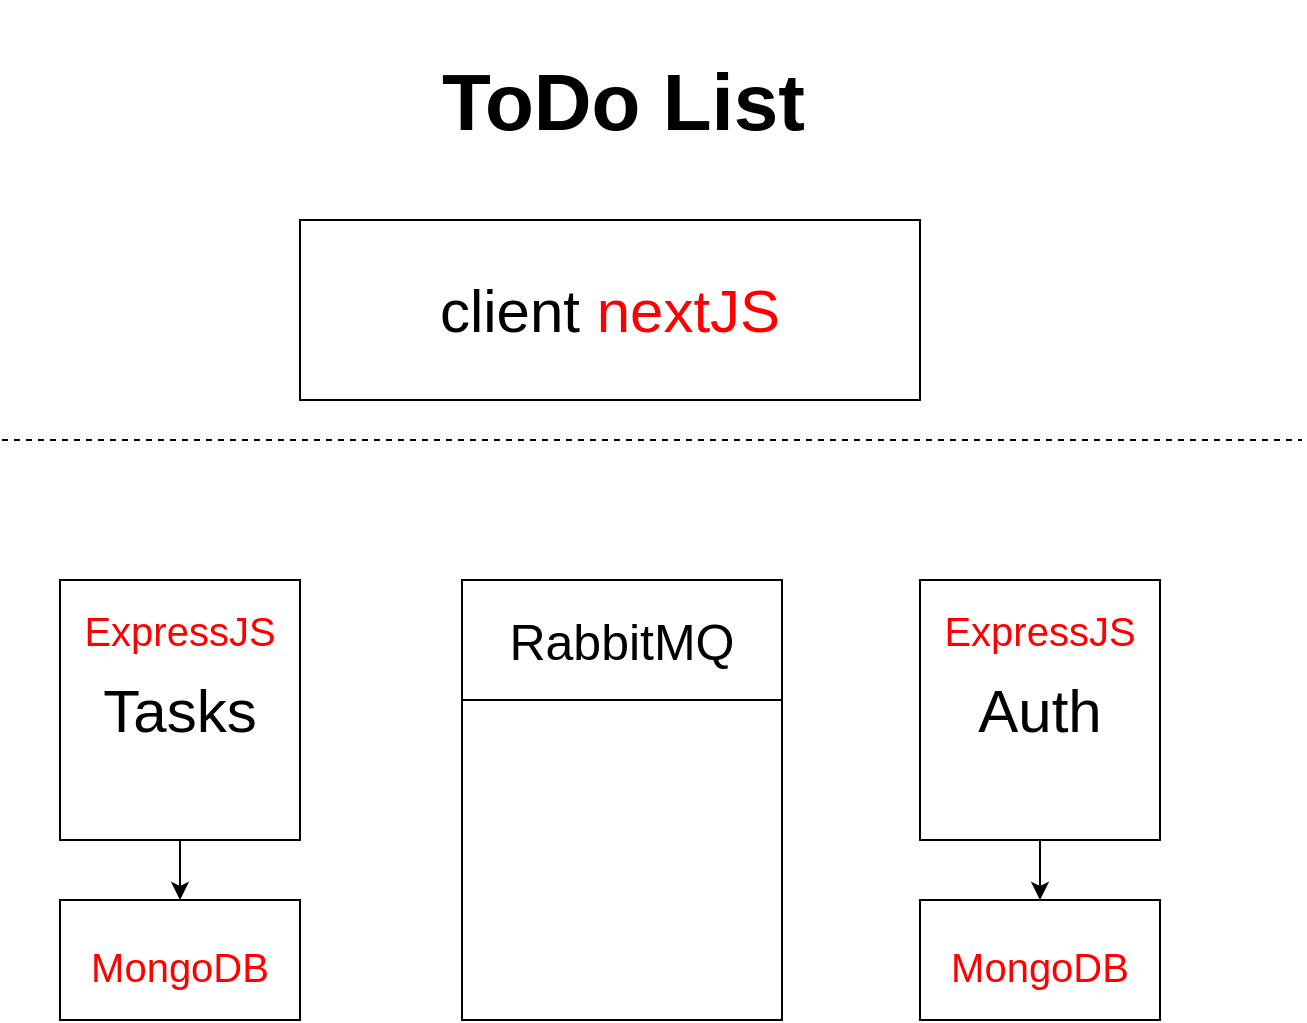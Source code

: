 <mxfile version="20.0.3" type="github">
  <diagram id="HDwmCHCDb6d26ePYv1gX" name="Page-1">
    <mxGraphModel dx="1102" dy="622" grid="1" gridSize="10" guides="1" tooltips="1" connect="1" arrows="1" fold="1" page="1" pageScale="1" pageWidth="827" pageHeight="1169" math="0" shadow="0">
      <root>
        <mxCell id="0" />
        <mxCell id="1" parent="0" />
        <mxCell id="O1P1b6u8nso_QOeiBwt5-1" value="&lt;span style=&quot;font-size: 30px;&quot;&gt;client &lt;font color=&quot;#ff0000&quot;&gt;nextJS&lt;/font&gt;&lt;br&gt;&lt;/span&gt;" style="rounded=0;whiteSpace=wrap;html=1;" parent="1" vertex="1">
          <mxGeometry x="259" y="130" width="310" height="90" as="geometry" />
        </mxCell>
        <mxCell id="gF5L-ClVsSQP7lW-zP8s-2" style="edgeStyle=orthogonalEdgeStyle;rounded=0;orthogonalLoop=1;jettySize=auto;html=1;entryX=0.5;entryY=0;entryDx=0;entryDy=0;" parent="1" source="O1P1b6u8nso_QOeiBwt5-4" target="gF5L-ClVsSQP7lW-zP8s-1" edge="1">
          <mxGeometry relative="1" as="geometry" />
        </mxCell>
        <mxCell id="O1P1b6u8nso_QOeiBwt5-4" value="Tasks&lt;br style=&quot;font-size: 15px;&quot;&gt;" style="rounded=0;whiteSpace=wrap;html=1;fontSize=30;" parent="1" vertex="1">
          <mxGeometry x="139" y="310" width="120" height="130" as="geometry" />
        </mxCell>
        <mxCell id="gF5L-ClVsSQP7lW-zP8s-1" value="&lt;font color=&quot;#ff0000&quot; style=&quot;font-size: 20px;&quot;&gt;MongoDB&lt;/font&gt;" style="rounded=0;whiteSpace=wrap;html=1;fontSize=30;" parent="1" vertex="1">
          <mxGeometry x="139" y="470" width="120" height="60" as="geometry" />
        </mxCell>
        <mxCell id="gF5L-ClVsSQP7lW-zP8s-6" value="" style="rounded=0;whiteSpace=wrap;html=1;fontSize=25;" parent="1" vertex="1">
          <mxGeometry x="340" y="310" width="160" height="220" as="geometry" />
        </mxCell>
        <mxCell id="gF5L-ClVsSQP7lW-zP8s-7" value="RabbitMQ" style="rounded=0;whiteSpace=wrap;html=1;fontSize=25;" parent="1" vertex="1">
          <mxGeometry x="340" y="310" width="160" height="60" as="geometry" />
        </mxCell>
        <mxCell id="gF5L-ClVsSQP7lW-zP8s-9" style="edgeStyle=orthogonalEdgeStyle;rounded=0;orthogonalLoop=1;jettySize=auto;html=1;entryX=0.5;entryY=0;entryDx=0;entryDy=0;" parent="1" source="gF5L-ClVsSQP7lW-zP8s-10" target="gF5L-ClVsSQP7lW-zP8s-11" edge="1">
          <mxGeometry relative="1" as="geometry" />
        </mxCell>
        <mxCell id="gF5L-ClVsSQP7lW-zP8s-10" value="Auth" style="rounded=0;whiteSpace=wrap;html=1;fontSize=30;" parent="1" vertex="1">
          <mxGeometry x="569" y="310" width="120" height="130" as="geometry" />
        </mxCell>
        <mxCell id="gF5L-ClVsSQP7lW-zP8s-11" value="&lt;span style=&quot;color: rgb(255, 0, 0); font-size: 20px;&quot;&gt;MongoDB&lt;/span&gt;" style="rounded=0;whiteSpace=wrap;html=1;fontSize=30;" parent="1" vertex="1">
          <mxGeometry x="569" y="470" width="120" height="60" as="geometry" />
        </mxCell>
        <mxCell id="gF5L-ClVsSQP7lW-zP8s-12" value="" style="endArrow=none;dashed=1;html=1;rounded=0;fontSize=20;fontColor=#FF0000;" parent="1" edge="1">
          <mxGeometry width="50" height="50" relative="1" as="geometry">
            <mxPoint x="110" y="240" as="sourcePoint" />
            <mxPoint x="760" y="240" as="targetPoint" />
          </mxGeometry>
        </mxCell>
        <mxCell id="gF5L-ClVsSQP7lW-zP8s-13" value="&lt;h1&gt;&lt;font color=&quot;#000000&quot;&gt;ToDo List&lt;/font&gt;&lt;/h1&gt;" style="text;html=1;strokeColor=none;fillColor=none;spacing=5;spacingTop=-20;whiteSpace=wrap;overflow=hidden;rounded=0;fontSize=20;fontColor=#FF0000;" parent="1" vertex="1">
          <mxGeometry x="325" y="30" width="190" height="80" as="geometry" />
        </mxCell>
        <mxCell id="gF5L-ClVsSQP7lW-zP8s-17" value="ExpressJS" style="text;html=1;strokeColor=none;fillColor=none;align=center;verticalAlign=middle;whiteSpace=wrap;rounded=0;fontSize=20;fontColor=#FF0000;" parent="1" vertex="1">
          <mxGeometry x="149" y="320" width="100" height="30" as="geometry" />
        </mxCell>
        <mxCell id="gF5L-ClVsSQP7lW-zP8s-18" value="ExpressJS" style="text;html=1;strokeColor=none;fillColor=none;align=center;verticalAlign=middle;whiteSpace=wrap;rounded=0;fontSize=20;fontColor=#FF0000;" parent="1" vertex="1">
          <mxGeometry x="579" y="320" width="100" height="30" as="geometry" />
        </mxCell>
      </root>
    </mxGraphModel>
  </diagram>
</mxfile>
